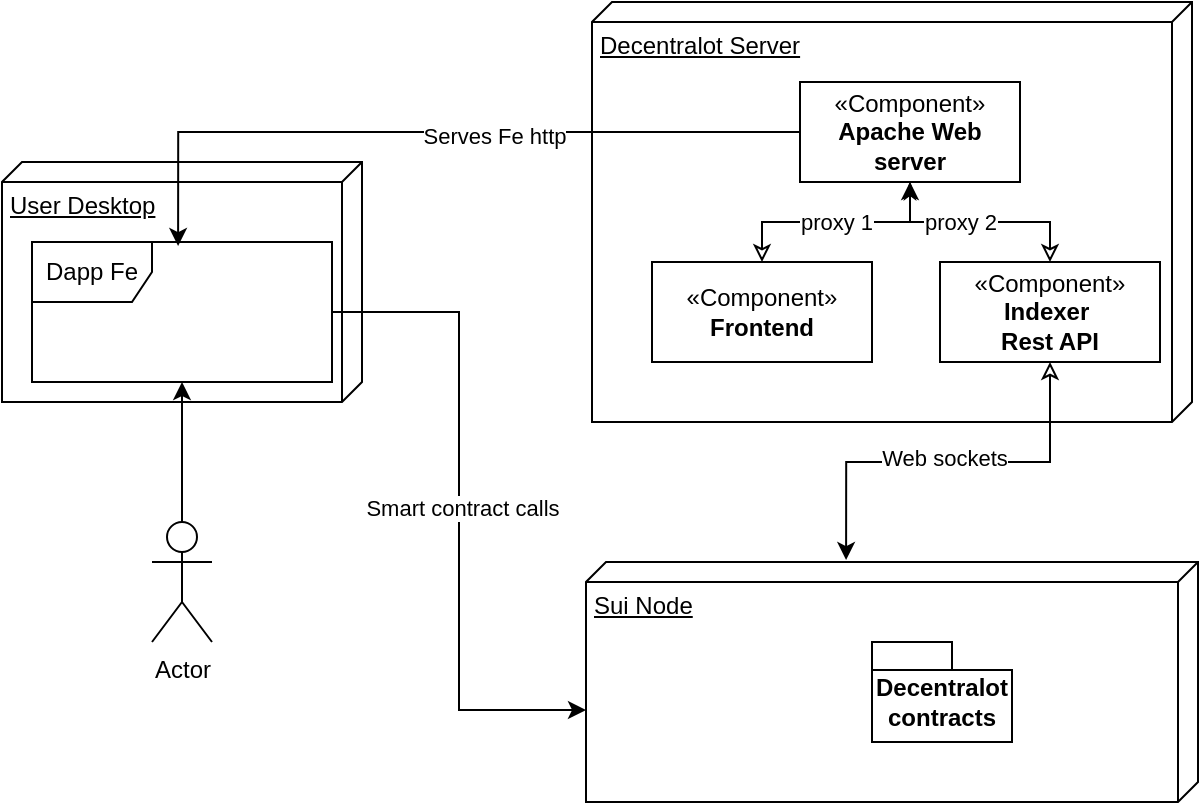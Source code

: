 <mxfile version="24.4.2" type="device">
  <diagram name="Page-1" id="sjG0cp_bgDNt-A9flQbT">
    <mxGraphModel dx="954" dy="616" grid="1" gridSize="10" guides="1" tooltips="1" connect="1" arrows="1" fold="1" page="1" pageScale="1" pageWidth="827" pageHeight="1169" math="0" shadow="0">
      <root>
        <mxCell id="0" />
        <mxCell id="1" parent="0" />
        <mxCell id="s10q3XNN7-QUzSYefw2N-33" value="User Desktop" style="verticalAlign=top;align=left;spacingTop=8;spacingLeft=2;spacingRight=12;shape=cube;size=10;direction=south;fontStyle=4;html=1;whiteSpace=wrap;" vertex="1" parent="1">
          <mxGeometry x="15" y="180" width="180" height="120" as="geometry" />
        </mxCell>
        <mxCell id="s10q3XNN7-QUzSYefw2N-1" value="Decentralot Server&lt;div&gt;&lt;br&gt;&lt;/div&gt;&lt;div&gt;&lt;br&gt;&lt;/div&gt;" style="verticalAlign=top;align=left;spacingTop=8;spacingLeft=2;spacingRight=12;shape=cube;size=10;direction=south;fontStyle=4;html=1;whiteSpace=wrap;" vertex="1" parent="1">
          <mxGeometry x="310" y="100" width="300" height="210" as="geometry" />
        </mxCell>
        <mxCell id="s10q3XNN7-QUzSYefw2N-2" value="«Component»&lt;br&gt;&lt;b&gt;Apache Web server&lt;/b&gt;" style="html=1;whiteSpace=wrap;" vertex="1" parent="1">
          <mxGeometry x="414" y="140" width="110" height="50" as="geometry" />
        </mxCell>
        <mxCell id="s10q3XNN7-QUzSYefw2N-20" value="proxy 1" style="edgeStyle=orthogonalEdgeStyle;rounded=0;orthogonalLoop=1;jettySize=auto;html=1;endArrow=classicThin;endFill=0;startArrow=classic;startFill=0;" edge="1" parent="1" source="s10q3XNN7-QUzSYefw2N-5" target="s10q3XNN7-QUzSYefw2N-2">
          <mxGeometry relative="1" as="geometry">
            <Array as="points">
              <mxPoint x="395" y="210" />
              <mxPoint x="469" y="210" />
            </Array>
          </mxGeometry>
        </mxCell>
        <mxCell id="s10q3XNN7-QUzSYefw2N-5" value="«Component»&lt;br&gt;&lt;b&gt;Frontend&lt;/b&gt;" style="html=1;whiteSpace=wrap;" vertex="1" parent="1">
          <mxGeometry x="340" y="230" width="110" height="50" as="geometry" />
        </mxCell>
        <mxCell id="s10q3XNN7-QUzSYefw2N-21" value="" style="edgeStyle=orthogonalEdgeStyle;rounded=0;orthogonalLoop=1;jettySize=auto;html=1;strokeColor=default;startArrow=classic;startFill=0;" edge="1" parent="1" source="s10q3XNN7-QUzSYefw2N-7" target="s10q3XNN7-QUzSYefw2N-2">
          <mxGeometry relative="1" as="geometry" />
        </mxCell>
        <mxCell id="s10q3XNN7-QUzSYefw2N-22" value="proxy 2" style="edgeLabel;html=1;align=center;verticalAlign=middle;resizable=0;points=[];" vertex="1" connectable="0" parent="s10q3XNN7-QUzSYefw2N-21">
          <mxGeometry x="0.182" relative="1" as="geometry">
            <mxPoint as="offset" />
          </mxGeometry>
        </mxCell>
        <mxCell id="s10q3XNN7-QUzSYefw2N-7" value="«Component»&lt;br&gt;&lt;b&gt;Indexer&amp;nbsp;&lt;/b&gt;&lt;div&gt;&lt;b&gt;Rest API&lt;/b&gt;&lt;/div&gt;" style="html=1;whiteSpace=wrap;" vertex="1" parent="1">
          <mxGeometry x="484" y="230" width="110" height="50" as="geometry" />
        </mxCell>
        <mxCell id="s10q3XNN7-QUzSYefw2N-8" value="Actor" style="shape=umlActor;verticalLabelPosition=bottom;verticalAlign=top;html=1;" vertex="1" parent="1">
          <mxGeometry x="90" y="360" width="30" height="60" as="geometry" />
        </mxCell>
        <mxCell id="s10q3XNN7-QUzSYefw2N-9" value="Dapp Fe" style="shape=umlFrame;whiteSpace=wrap;html=1;pointerEvents=0;" vertex="1" parent="1">
          <mxGeometry x="30" y="220" width="150" height="70" as="geometry" />
        </mxCell>
        <mxCell id="s10q3XNN7-QUzSYefw2N-10" value="Sui Node" style="verticalAlign=top;align=left;spacingTop=8;spacingLeft=2;spacingRight=12;shape=cube;size=10;direction=south;fontStyle=4;html=1;whiteSpace=wrap;" vertex="1" parent="1">
          <mxGeometry x="307" y="380" width="306" height="120" as="geometry" />
        </mxCell>
        <mxCell id="s10q3XNN7-QUzSYefw2N-11" style="edgeStyle=orthogonalEdgeStyle;rounded=0;orthogonalLoop=1;jettySize=auto;html=1;entryX=0.5;entryY=1;entryDx=0;entryDy=0;entryPerimeter=0;" edge="1" parent="1" source="s10q3XNN7-QUzSYefw2N-8" target="s10q3XNN7-QUzSYefw2N-9">
          <mxGeometry relative="1" as="geometry" />
        </mxCell>
        <mxCell id="s10q3XNN7-QUzSYefw2N-14" style="edgeStyle=orthogonalEdgeStyle;rounded=0;orthogonalLoop=1;jettySize=auto;html=1;entryX=0.487;entryY=0.029;entryDx=0;entryDy=0;entryPerimeter=0;" edge="1" parent="1" source="s10q3XNN7-QUzSYefw2N-2" target="s10q3XNN7-QUzSYefw2N-9">
          <mxGeometry relative="1" as="geometry" />
        </mxCell>
        <mxCell id="s10q3XNN7-QUzSYefw2N-15" value="Serves Fe http" style="edgeLabel;html=1;align=center;verticalAlign=middle;resizable=0;points=[];" vertex="1" connectable="0" parent="s10q3XNN7-QUzSYefw2N-14">
          <mxGeometry x="-0.169" y="2" relative="1" as="geometry">
            <mxPoint as="offset" />
          </mxGeometry>
        </mxCell>
        <mxCell id="s10q3XNN7-QUzSYefw2N-24" style="edgeStyle=orthogonalEdgeStyle;rounded=0;orthogonalLoop=1;jettySize=auto;html=1;entryX=-0.008;entryY=0.575;entryDx=0;entryDy=0;entryPerimeter=0;startArrow=classic;startFill=0;" edge="1" parent="1" source="s10q3XNN7-QUzSYefw2N-7" target="s10q3XNN7-QUzSYefw2N-10">
          <mxGeometry relative="1" as="geometry" />
        </mxCell>
        <mxCell id="s10q3XNN7-QUzSYefw2N-25" value="Web sockets" style="edgeLabel;html=1;align=center;verticalAlign=middle;resizable=0;points=[];" vertex="1" connectable="0" parent="s10q3XNN7-QUzSYefw2N-24">
          <mxGeometry x="0.025" y="-2" relative="1" as="geometry">
            <mxPoint as="offset" />
          </mxGeometry>
        </mxCell>
        <mxCell id="s10q3XNN7-QUzSYefw2N-26" value="Decentralot contracts" style="shape=folder;fontStyle=1;spacingTop=10;tabWidth=40;tabHeight=14;tabPosition=left;html=1;whiteSpace=wrap;" vertex="1" parent="1">
          <mxGeometry x="450" y="420" width="70" height="50" as="geometry" />
        </mxCell>
        <mxCell id="s10q3XNN7-QUzSYefw2N-27" style="edgeStyle=orthogonalEdgeStyle;rounded=0;orthogonalLoop=1;jettySize=auto;html=1;entryX=0.617;entryY=1;entryDx=0;entryDy=0;entryPerimeter=0;" edge="1" parent="1" source="s10q3XNN7-QUzSYefw2N-9" target="s10q3XNN7-QUzSYefw2N-10">
          <mxGeometry relative="1" as="geometry" />
        </mxCell>
        <mxCell id="s10q3XNN7-QUzSYefw2N-28" value="Smart contract calls" style="edgeLabel;html=1;align=center;verticalAlign=middle;resizable=0;points=[];" vertex="1" connectable="0" parent="s10q3XNN7-QUzSYefw2N-27">
          <mxGeometry x="-0.009" y="1" relative="1" as="geometry">
            <mxPoint as="offset" />
          </mxGeometry>
        </mxCell>
      </root>
    </mxGraphModel>
  </diagram>
</mxfile>
